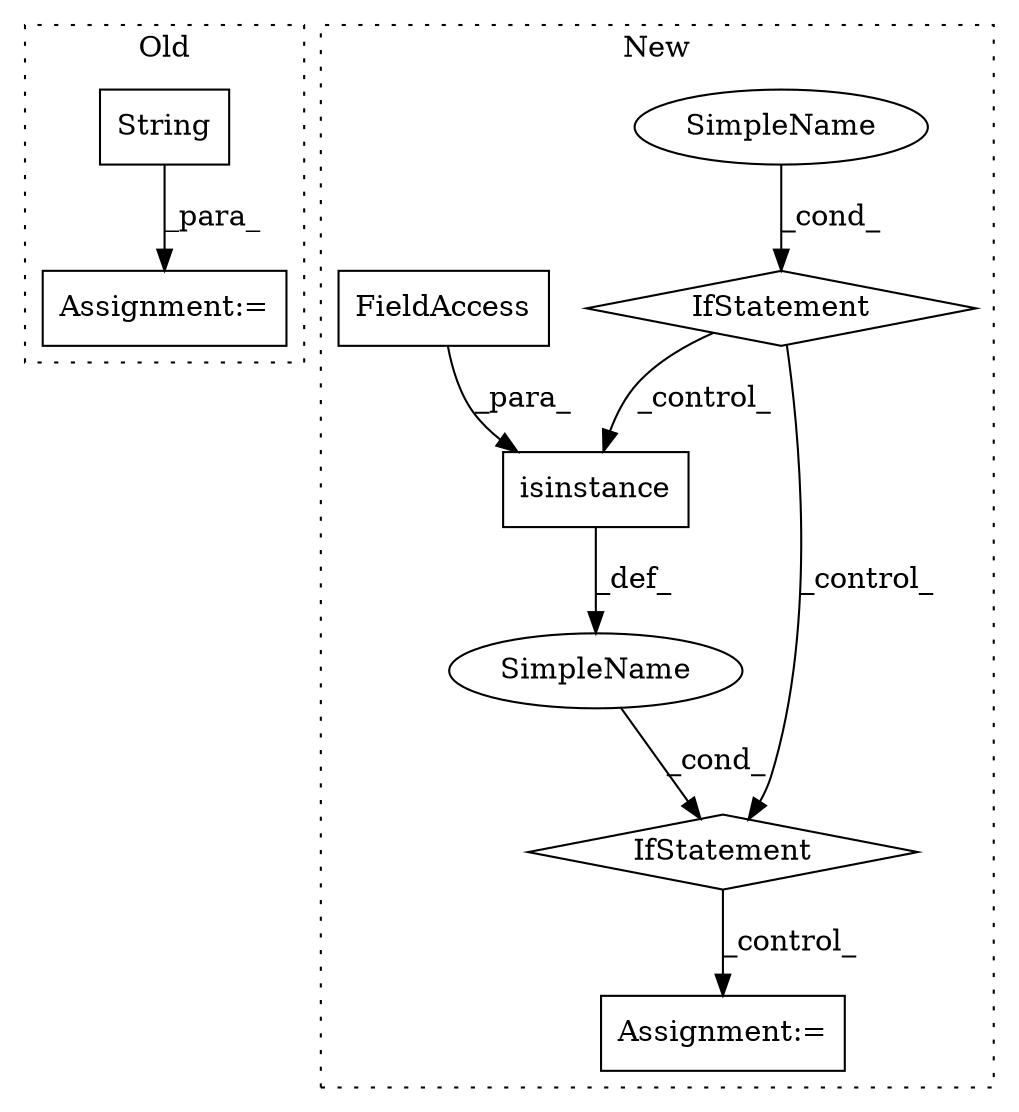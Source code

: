 digraph G {
subgraph cluster0 {
1 [label="String" a="32" s="14742,14750" l="7,1" shape="box"];
6 [label="Assignment:=" a="7" s="14741" l="1" shape="box"];
label = "Old";
style="dotted";
}
subgraph cluster1 {
2 [label="isinstance" a="32" s="14719,14747" l="11,1" shape="box"];
3 [label="IfStatement" a="25" s="14715,14748" l="4,2" shape="diamond"];
4 [label="Assignment:=" a="7" s="14880" l="2" shape="box"];
5 [label="SimpleName" a="42" s="" l="" shape="ellipse"];
7 [label="IfStatement" a="25" s="14595,14627" l="4,2" shape="diamond"];
8 [label="SimpleName" a="42" s="" l="" shape="ellipse"];
9 [label="FieldAccess" a="22" s="14732" l="15" shape="box"];
label = "New";
style="dotted";
}
1 -> 6 [label="_para_"];
2 -> 5 [label="_def_"];
3 -> 4 [label="_control_"];
5 -> 3 [label="_cond_"];
7 -> 2 [label="_control_"];
7 -> 3 [label="_control_"];
8 -> 7 [label="_cond_"];
9 -> 2 [label="_para_"];
}